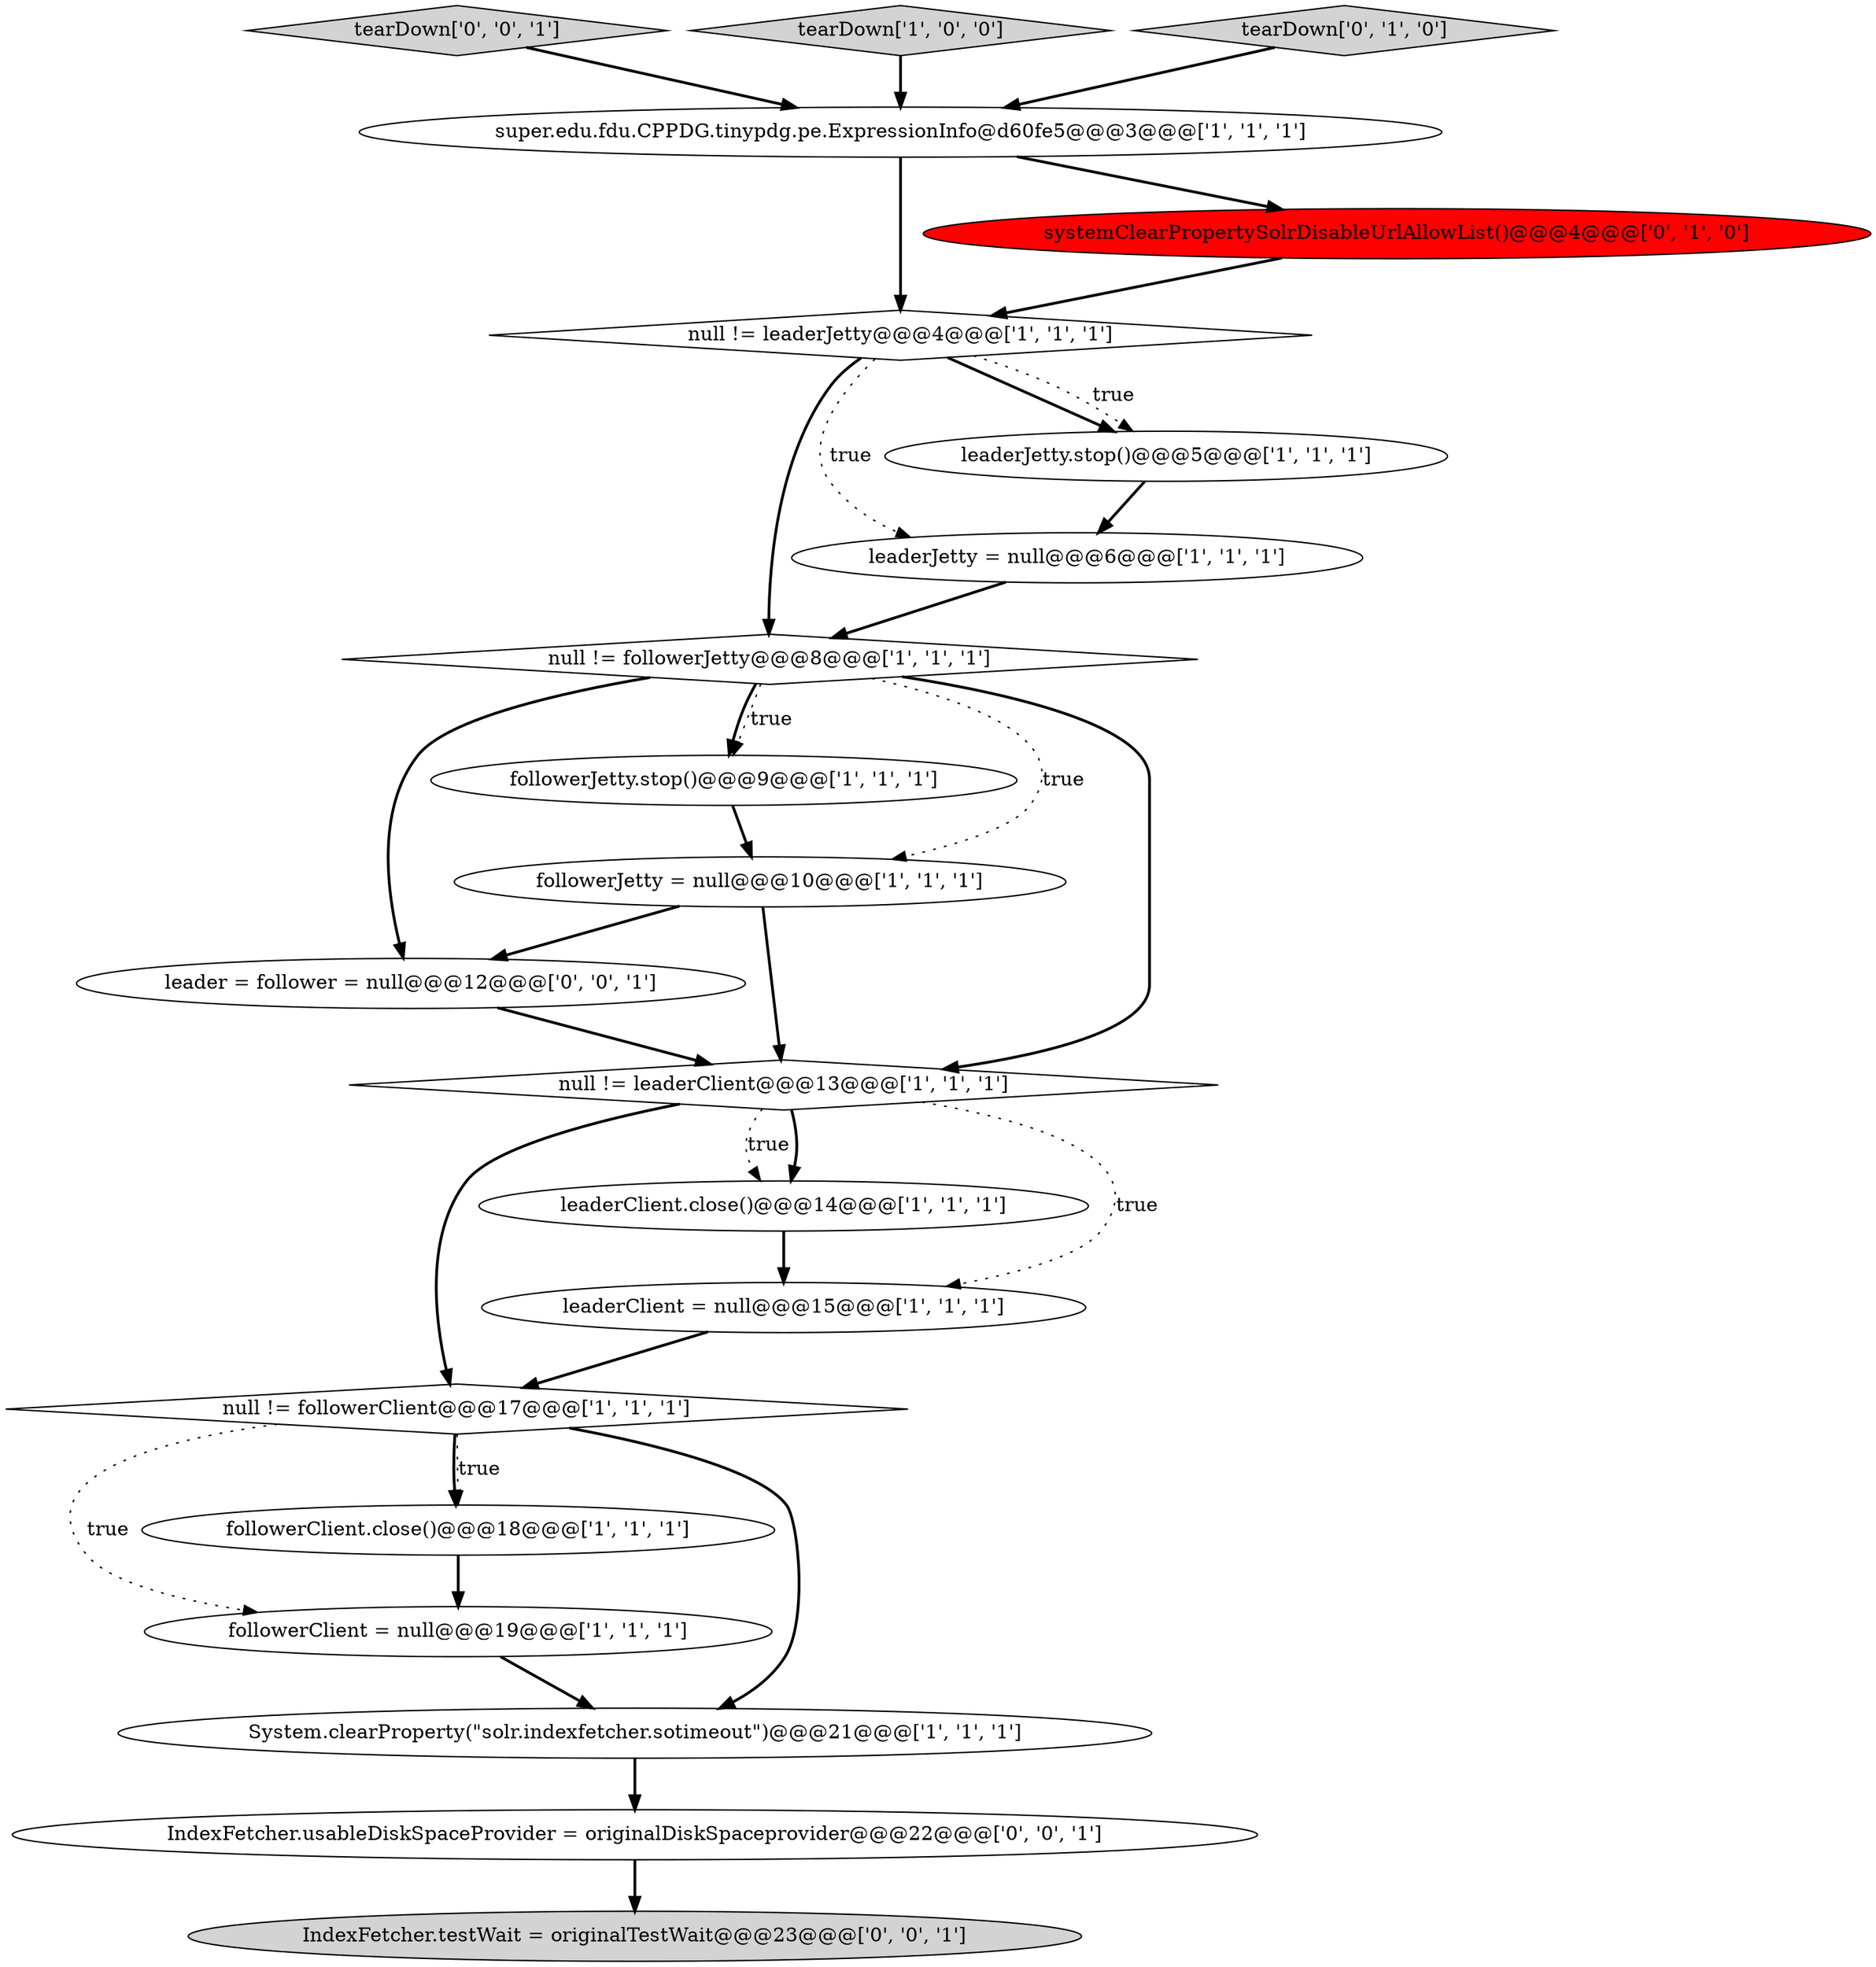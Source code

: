 digraph {
19 [style = filled, label = "tearDown['0', '0', '1']", fillcolor = lightgray, shape = diamond image = "AAA0AAABBB3BBB"];
1 [style = filled, label = "tearDown['1', '0', '0']", fillcolor = lightgray, shape = diamond image = "AAA0AAABBB1BBB"];
6 [style = filled, label = "null != followerClient@@@17@@@['1', '1', '1']", fillcolor = white, shape = diamond image = "AAA0AAABBB1BBB"];
11 [style = filled, label = "null != leaderJetty@@@4@@@['1', '1', '1']", fillcolor = white, shape = diamond image = "AAA0AAABBB1BBB"];
14 [style = filled, label = "followerClient = null@@@19@@@['1', '1', '1']", fillcolor = white, shape = ellipse image = "AAA0AAABBB1BBB"];
4 [style = filled, label = "super.edu.fdu.CPPDG.tinypdg.pe.ExpressionInfo@d60fe5@@@3@@@['1', '1', '1']", fillcolor = white, shape = ellipse image = "AAA0AAABBB1BBB"];
5 [style = filled, label = "null != followerJetty@@@8@@@['1', '1', '1']", fillcolor = white, shape = diamond image = "AAA0AAABBB1BBB"];
2 [style = filled, label = "leaderJetty.stop()@@@5@@@['1', '1', '1']", fillcolor = white, shape = ellipse image = "AAA0AAABBB1BBB"];
18 [style = filled, label = "leader = follower = null@@@12@@@['0', '0', '1']", fillcolor = white, shape = ellipse image = "AAA0AAABBB3BBB"];
7 [style = filled, label = "leaderJetty = null@@@6@@@['1', '1', '1']", fillcolor = white, shape = ellipse image = "AAA0AAABBB1BBB"];
12 [style = filled, label = "leaderClient = null@@@15@@@['1', '1', '1']", fillcolor = white, shape = ellipse image = "AAA0AAABBB1BBB"];
9 [style = filled, label = "System.clearProperty(\"solr.indexfetcher.sotimeout\")@@@21@@@['1', '1', '1']", fillcolor = white, shape = ellipse image = "AAA0AAABBB1BBB"];
0 [style = filled, label = "followerJetty.stop()@@@9@@@['1', '1', '1']", fillcolor = white, shape = ellipse image = "AAA0AAABBB1BBB"];
17 [style = filled, label = "IndexFetcher.testWait = originalTestWait@@@23@@@['0', '0', '1']", fillcolor = lightgray, shape = ellipse image = "AAA0AAABBB3BBB"];
13 [style = filled, label = "followerClient.close()@@@18@@@['1', '1', '1']", fillcolor = white, shape = ellipse image = "AAA0AAABBB1BBB"];
15 [style = filled, label = "systemClearPropertySolrDisableUrlAllowList()@@@4@@@['0', '1', '0']", fillcolor = red, shape = ellipse image = "AAA1AAABBB2BBB"];
16 [style = filled, label = "tearDown['0', '1', '0']", fillcolor = lightgray, shape = diamond image = "AAA0AAABBB2BBB"];
8 [style = filled, label = "leaderClient.close()@@@14@@@['1', '1', '1']", fillcolor = white, shape = ellipse image = "AAA0AAABBB1BBB"];
10 [style = filled, label = "followerJetty = null@@@10@@@['1', '1', '1']", fillcolor = white, shape = ellipse image = "AAA0AAABBB1BBB"];
3 [style = filled, label = "null != leaderClient@@@13@@@['1', '1', '1']", fillcolor = white, shape = diamond image = "AAA0AAABBB1BBB"];
20 [style = filled, label = "IndexFetcher.usableDiskSpaceProvider = originalDiskSpaceprovider@@@22@@@['0', '0', '1']", fillcolor = white, shape = ellipse image = "AAA0AAABBB3BBB"];
5->3 [style = bold, label=""];
11->7 [style = dotted, label="true"];
10->18 [style = bold, label=""];
18->3 [style = bold, label=""];
1->4 [style = bold, label=""];
20->17 [style = bold, label=""];
5->10 [style = dotted, label="true"];
6->13 [style = dotted, label="true"];
4->15 [style = bold, label=""];
10->3 [style = bold, label=""];
3->6 [style = bold, label=""];
9->20 [style = bold, label=""];
5->18 [style = bold, label=""];
5->0 [style = dotted, label="true"];
12->6 [style = bold, label=""];
11->2 [style = bold, label=""];
11->5 [style = bold, label=""];
7->5 [style = bold, label=""];
0->10 [style = bold, label=""];
11->2 [style = dotted, label="true"];
6->14 [style = dotted, label="true"];
15->11 [style = bold, label=""];
5->0 [style = bold, label=""];
3->12 [style = dotted, label="true"];
3->8 [style = bold, label=""];
6->13 [style = bold, label=""];
14->9 [style = bold, label=""];
19->4 [style = bold, label=""];
2->7 [style = bold, label=""];
6->9 [style = bold, label=""];
16->4 [style = bold, label=""];
4->11 [style = bold, label=""];
3->8 [style = dotted, label="true"];
13->14 [style = bold, label=""];
8->12 [style = bold, label=""];
}
